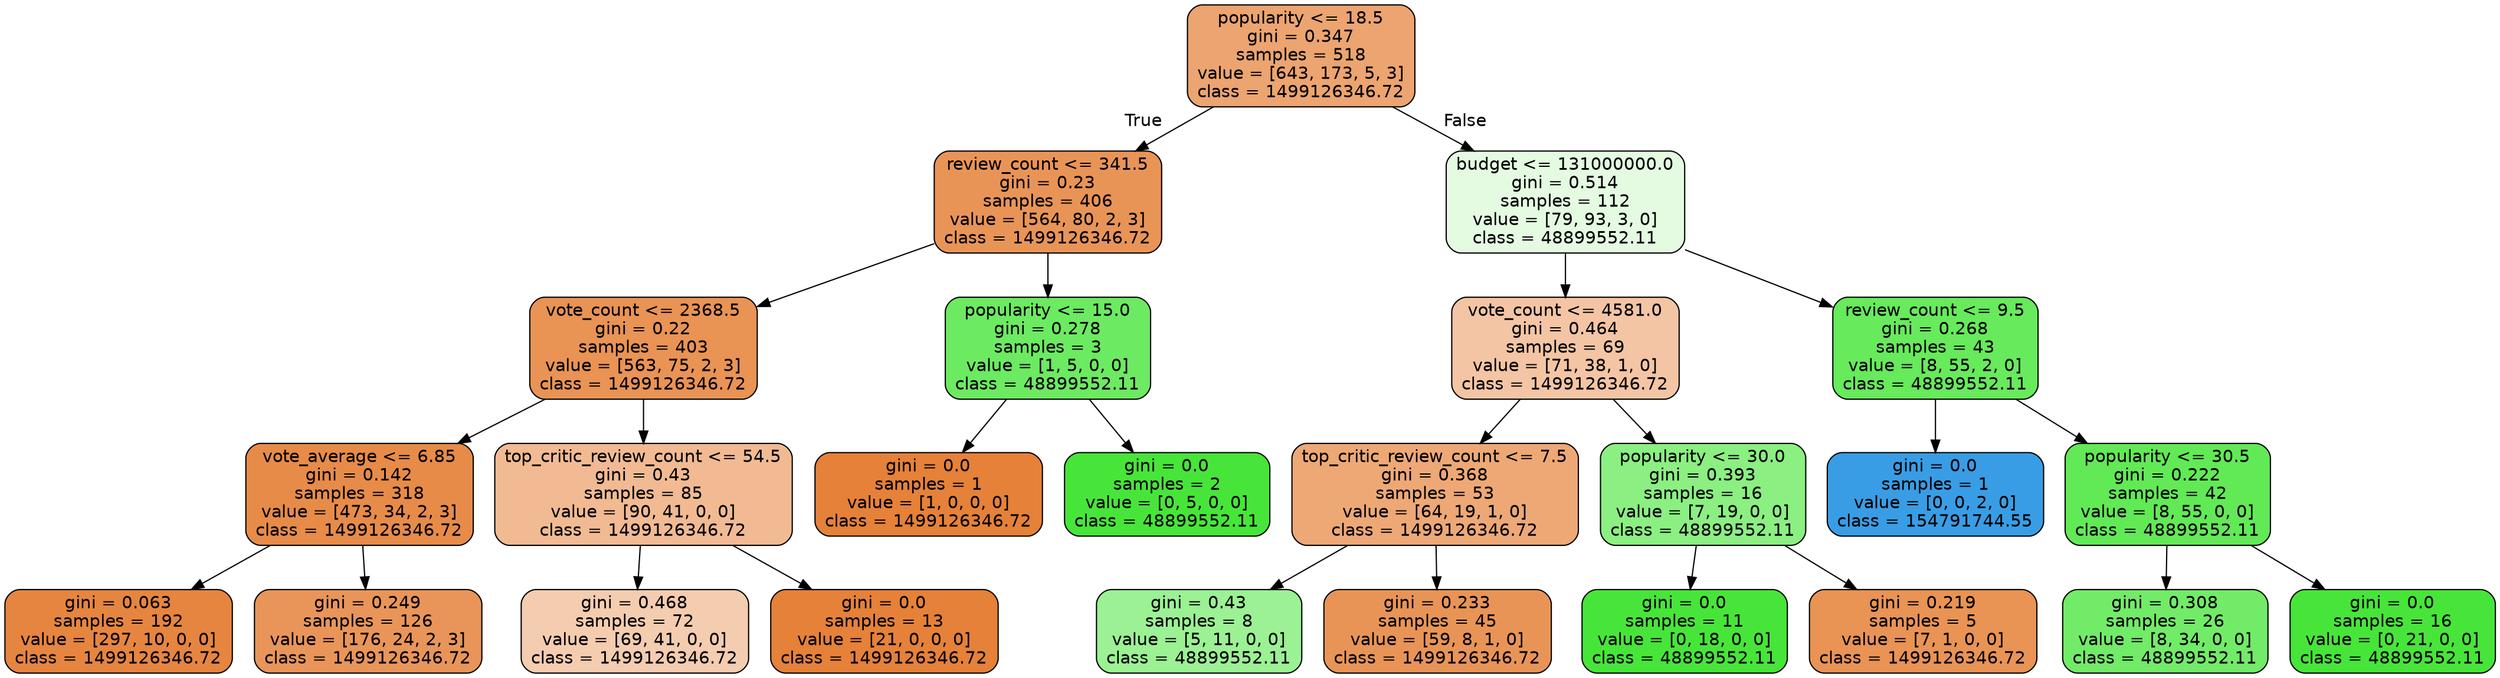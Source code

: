 digraph Tree {
node [shape=box, style="filled, rounded", color="black", fontname=helvetica] ;
edge [fontname=helvetica] ;
0 [label="popularity <= 18.5\ngini = 0.347\nsamples = 518\nvalue = [643, 173, 5, 3]\nclass = 1499126346.72", fillcolor="#eca470"] ;
1 [label="review_count <= 341.5\ngini = 0.23\nsamples = 406\nvalue = [564, 80, 2, 3]\nclass = 1499126346.72", fillcolor="#e99457"] ;
0 -> 1 [labeldistance=2.5, labelangle=45, headlabel="True"] ;
2 [label="vote_count <= 2368.5\ngini = 0.22\nsamples = 403\nvalue = [563, 75, 2, 3]\nclass = 1499126346.72", fillcolor="#e99355"] ;
1 -> 2 ;
3 [label="vote_average <= 6.85\ngini = 0.142\nsamples = 318\nvalue = [473, 34, 2, 3]\nclass = 1499126346.72", fillcolor="#e78b49"] ;
2 -> 3 ;
4 [label="gini = 0.063\nsamples = 192\nvalue = [297, 10, 0, 0]\nclass = 1499126346.72", fillcolor="#e68540"] ;
3 -> 4 ;
5 [label="gini = 0.249\nsamples = 126\nvalue = [176, 24, 2, 3]\nclass = 1499126346.72", fillcolor="#e99559"] ;
3 -> 5 ;
6 [label="top_critic_review_count <= 54.5\ngini = 0.43\nsamples = 85\nvalue = [90, 41, 0, 0]\nclass = 1499126346.72", fillcolor="#f1ba93"] ;
2 -> 6 ;
7 [label="gini = 0.468\nsamples = 72\nvalue = [69, 41, 0, 0]\nclass = 1499126346.72", fillcolor="#f4ccaf"] ;
6 -> 7 ;
8 [label="gini = 0.0\nsamples = 13\nvalue = [21, 0, 0, 0]\nclass = 1499126346.72", fillcolor="#e58139"] ;
6 -> 8 ;
9 [label="popularity <= 15.0\ngini = 0.278\nsamples = 3\nvalue = [1, 5, 0, 0]\nclass = 48899552.11", fillcolor="#6cea61"] ;
1 -> 9 ;
10 [label="gini = 0.0\nsamples = 1\nvalue = [1, 0, 0, 0]\nclass = 1499126346.72", fillcolor="#e58139"] ;
9 -> 10 ;
11 [label="gini = 0.0\nsamples = 2\nvalue = [0, 5, 0, 0]\nclass = 48899552.11", fillcolor="#47e539"] ;
9 -> 11 ;
12 [label="budget <= 131000000.0\ngini = 0.514\nsamples = 112\nvalue = [79, 93, 3, 0]\nclass = 48899552.11", fillcolor="#e4fbe2"] ;
0 -> 12 [labeldistance=2.5, labelangle=-45, headlabel="False"] ;
13 [label="vote_count <= 4581.0\ngini = 0.464\nsamples = 69\nvalue = [71, 38, 1, 0]\nclass = 1499126346.72", fillcolor="#f3c5a4"] ;
12 -> 13 ;
14 [label="top_critic_review_count <= 7.5\ngini = 0.368\nsamples = 53\nvalue = [64, 19, 1, 0]\nclass = 1499126346.72", fillcolor="#eda876"] ;
13 -> 14 ;
15 [label="gini = 0.43\nsamples = 8\nvalue = [5, 11, 0, 0]\nclass = 48899552.11", fillcolor="#9bf193"] ;
14 -> 15 ;
16 [label="gini = 0.233\nsamples = 45\nvalue = [59, 8, 1, 0]\nclass = 1499126346.72", fillcolor="#e99457"] ;
14 -> 16 ;
17 [label="popularity <= 30.0\ngini = 0.393\nsamples = 16\nvalue = [7, 19, 0, 0]\nclass = 48899552.11", fillcolor="#8bef82"] ;
13 -> 17 ;
18 [label="gini = 0.0\nsamples = 11\nvalue = [0, 18, 0, 0]\nclass = 48899552.11", fillcolor="#47e539"] ;
17 -> 18 ;
19 [label="gini = 0.219\nsamples = 5\nvalue = [7, 1, 0, 0]\nclass = 1499126346.72", fillcolor="#e99355"] ;
17 -> 19 ;
20 [label="review_count <= 9.5\ngini = 0.268\nsamples = 43\nvalue = [8, 55, 2, 0]\nclass = 48899552.11", fillcolor="#67ea5c"] ;
12 -> 20 ;
21 [label="gini = 0.0\nsamples = 1\nvalue = [0, 0, 2, 0]\nclass = 154791744.55", fillcolor="#399de5"] ;
20 -> 21 ;
22 [label="popularity <= 30.5\ngini = 0.222\nsamples = 42\nvalue = [8, 55, 0, 0]\nclass = 48899552.11", fillcolor="#62e956"] ;
20 -> 22 ;
23 [label="gini = 0.308\nsamples = 26\nvalue = [8, 34, 0, 0]\nclass = 48899552.11", fillcolor="#72eb68"] ;
22 -> 23 ;
24 [label="gini = 0.0\nsamples = 16\nvalue = [0, 21, 0, 0]\nclass = 48899552.11", fillcolor="#47e539"] ;
22 -> 24 ;
}